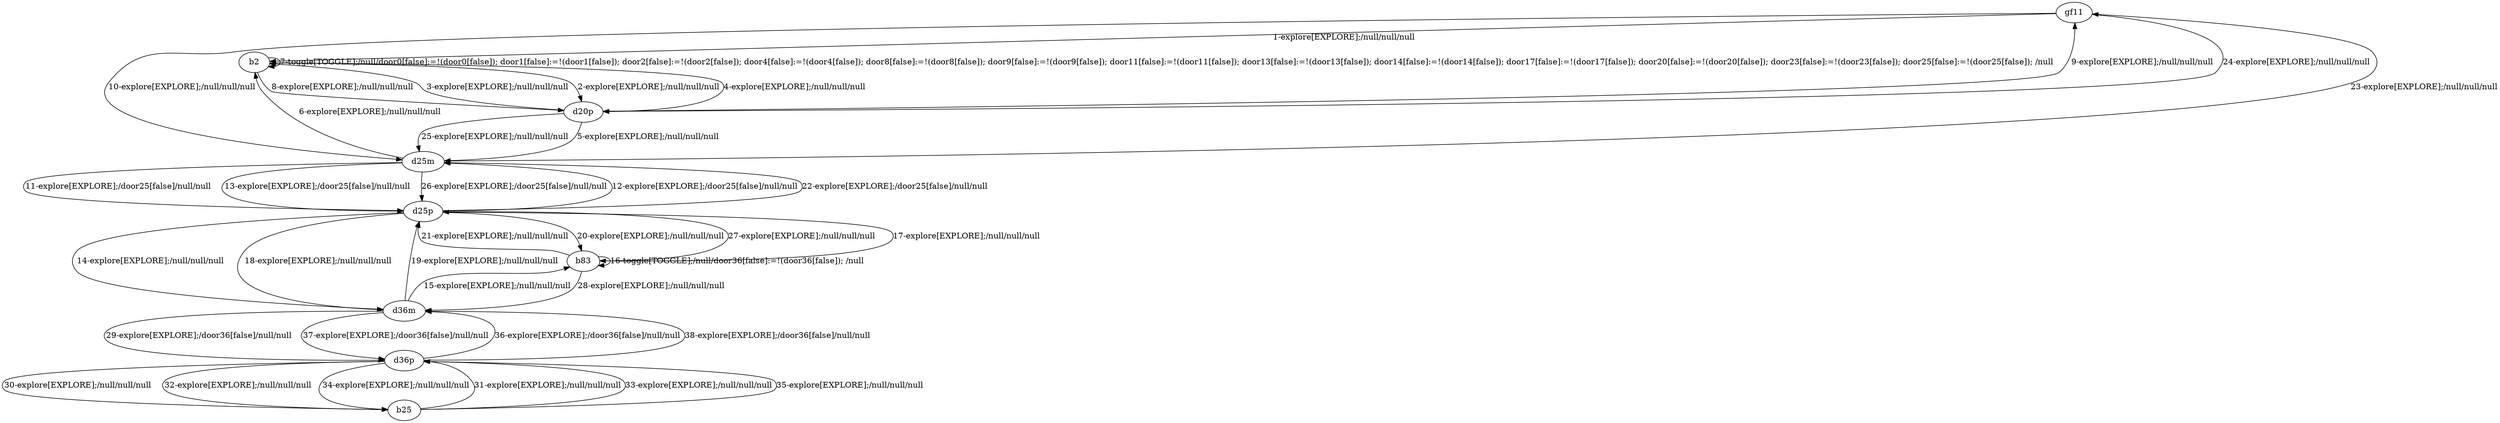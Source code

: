 # Total number of goals covered by this test: 4
# d36p --> d36m
# d36m --> d36p
# b25 --> d36p
# d36p --> b25

digraph g {
"gf11" -> "b2" [label = "1-explore[EXPLORE];/null/null/null"];
"b2" -> "d20p" [label = "2-explore[EXPLORE];/null/null/null"];
"d20p" -> "b2" [label = "3-explore[EXPLORE];/null/null/null"];
"b2" -> "d20p" [label = "4-explore[EXPLORE];/null/null/null"];
"d20p" -> "d25m" [label = "5-explore[EXPLORE];/null/null/null"];
"d25m" -> "b2" [label = "6-explore[EXPLORE];/null/null/null"];
"b2" -> "b2" [label = "7-toggle[TOGGLE];/null/door0[false]:=!(door0[false]); door1[false]:=!(door1[false]); door2[false]:=!(door2[false]); door4[false]:=!(door4[false]); door8[false]:=!(door8[false]); door9[false]:=!(door9[false]); door11[false]:=!(door11[false]); door13[false]:=!(door13[false]); door14[false]:=!(door14[false]); door17[false]:=!(door17[false]); door20[false]:=!(door20[false]); door23[false]:=!(door23[false]); door25[false]:=!(door25[false]); /null"];
"b2" -> "d20p" [label = "8-explore[EXPLORE];/null/null/null"];
"d20p" -> "gf11" [label = "9-explore[EXPLORE];/null/null/null"];
"gf11" -> "d25m" [label = "10-explore[EXPLORE];/null/null/null"];
"d25m" -> "d25p" [label = "11-explore[EXPLORE];/door25[false]/null/null"];
"d25p" -> "d25m" [label = "12-explore[EXPLORE];/door25[false]/null/null"];
"d25m" -> "d25p" [label = "13-explore[EXPLORE];/door25[false]/null/null"];
"d25p" -> "d36m" [label = "14-explore[EXPLORE];/null/null/null"];
"d36m" -> "b83" [label = "15-explore[EXPLORE];/null/null/null"];
"b83" -> "b83" [label = "16-toggle[TOGGLE];/null/door36[false]:=!(door36[false]); /null"];
"b83" -> "d25p" [label = "17-explore[EXPLORE];/null/null/null"];
"d25p" -> "d36m" [label = "18-explore[EXPLORE];/null/null/null"];
"d36m" -> "d25p" [label = "19-explore[EXPLORE];/null/null/null"];
"d25p" -> "b83" [label = "20-explore[EXPLORE];/null/null/null"];
"b83" -> "d25p" [label = "21-explore[EXPLORE];/null/null/null"];
"d25p" -> "d25m" [label = "22-explore[EXPLORE];/door25[false]/null/null"];
"d25m" -> "gf11" [label = "23-explore[EXPLORE];/null/null/null"];
"gf11" -> "d20p" [label = "24-explore[EXPLORE];/null/null/null"];
"d20p" -> "d25m" [label = "25-explore[EXPLORE];/null/null/null"];
"d25m" -> "d25p" [label = "26-explore[EXPLORE];/door25[false]/null/null"];
"d25p" -> "b83" [label = "27-explore[EXPLORE];/null/null/null"];
"b83" -> "d36m" [label = "28-explore[EXPLORE];/null/null/null"];
"d36m" -> "d36p" [label = "29-explore[EXPLORE];/door36[false]/null/null"];
"d36p" -> "b25" [label = "30-explore[EXPLORE];/null/null/null"];
"b25" -> "d36p" [label = "31-explore[EXPLORE];/null/null/null"];
"d36p" -> "b25" [label = "32-explore[EXPLORE];/null/null/null"];
"b25" -> "d36p" [label = "33-explore[EXPLORE];/null/null/null"];
"d36p" -> "b25" [label = "34-explore[EXPLORE];/null/null/null"];
"b25" -> "d36p" [label = "35-explore[EXPLORE];/null/null/null"];
"d36p" -> "d36m" [label = "36-explore[EXPLORE];/door36[false]/null/null"];
"d36m" -> "d36p" [label = "37-explore[EXPLORE];/door36[false]/null/null"];
"d36p" -> "d36m" [label = "38-explore[EXPLORE];/door36[false]/null/null"];
}